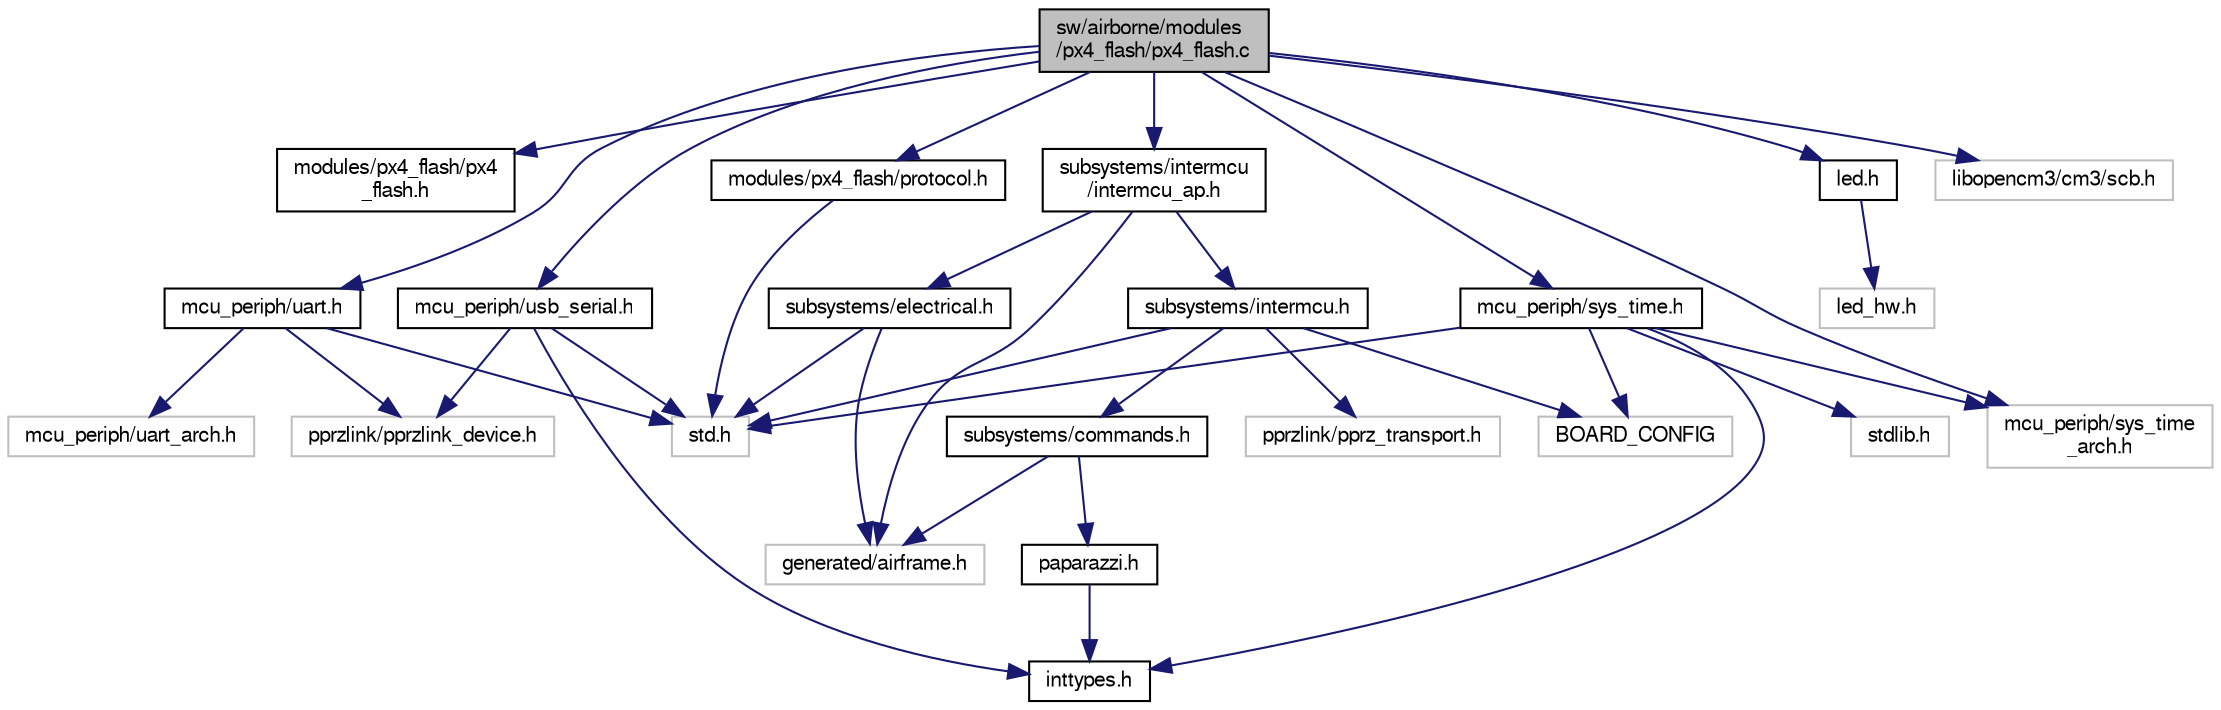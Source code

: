 digraph "sw/airborne/modules/px4_flash/px4_flash.c"
{
  edge [fontname="FreeSans",fontsize="10",labelfontname="FreeSans",labelfontsize="10"];
  node [fontname="FreeSans",fontsize="10",shape=record];
  Node1 [label="sw/airborne/modules\l/px4_flash/px4_flash.c",height=0.2,width=0.4,color="black", fillcolor="grey75", style="filled", fontcolor="black"];
  Node1 -> Node2 [color="midnightblue",fontsize="10",style="solid",fontname="FreeSans"];
  Node2 [label="modules/px4_flash/px4\l_flash.h",height=0.2,width=0.4,color="black", fillcolor="white", style="filled",URL="$px4__flash_8h.html"];
  Node1 -> Node3 [color="midnightblue",fontsize="10",style="solid",fontname="FreeSans"];
  Node3 [label="modules/px4_flash/protocol.h",height=0.2,width=0.4,color="black", fillcolor="white", style="filled",URL="$px4__flash_2protocol_8h.html"];
  Node3 -> Node4 [color="midnightblue",fontsize="10",style="solid",fontname="FreeSans"];
  Node4 [label="std.h",height=0.2,width=0.4,color="grey75", fillcolor="white", style="filled"];
  Node1 -> Node5 [color="midnightblue",fontsize="10",style="solid",fontname="FreeSans"];
  Node5 [label="mcu_periph/sys_time\l_arch.h",height=0.2,width=0.4,color="grey75", fillcolor="white", style="filled"];
  Node1 -> Node6 [color="midnightblue",fontsize="10",style="solid",fontname="FreeSans"];
  Node6 [label="subsystems/intermcu\l/intermcu_ap.h",height=0.2,width=0.4,color="black", fillcolor="white", style="filled",URL="$intermcu__ap_8h.html",tooltip="Rotorcraft Inter-MCU on the autopilot. "];
  Node6 -> Node7 [color="midnightblue",fontsize="10",style="solid",fontname="FreeSans"];
  Node7 [label="subsystems/intermcu.h",height=0.2,width=0.4,color="black", fillcolor="white", style="filled",URL="$intermcu_8h.html",tooltip="Rotorcraft Inter-MCU interface. "];
  Node7 -> Node4 [color="midnightblue",fontsize="10",style="solid",fontname="FreeSans"];
  Node7 -> Node8 [color="midnightblue",fontsize="10",style="solid",fontname="FreeSans"];
  Node8 [label="subsystems/commands.h",height=0.2,width=0.4,color="black", fillcolor="white", style="filled",URL="$commands_8h.html",tooltip="Hardware independent code for commands handling. "];
  Node8 -> Node9 [color="midnightblue",fontsize="10",style="solid",fontname="FreeSans"];
  Node9 [label="paparazzi.h",height=0.2,width=0.4,color="black", fillcolor="white", style="filled",URL="$paparazzi_8h.html"];
  Node9 -> Node10 [color="midnightblue",fontsize="10",style="solid",fontname="FreeSans"];
  Node10 [label="inttypes.h",height=0.2,width=0.4,color="black", fillcolor="white", style="filled",URL="$inttypes_8h.html"];
  Node8 -> Node11 [color="midnightblue",fontsize="10",style="solid",fontname="FreeSans"];
  Node11 [label="generated/airframe.h",height=0.2,width=0.4,color="grey75", fillcolor="white", style="filled"];
  Node7 -> Node12 [color="midnightblue",fontsize="10",style="solid",fontname="FreeSans"];
  Node12 [label="pprzlink/pprz_transport.h",height=0.2,width=0.4,color="grey75", fillcolor="white", style="filled"];
  Node7 -> Node13 [color="midnightblue",fontsize="10",style="solid",fontname="FreeSans"];
  Node13 [label="BOARD_CONFIG",height=0.2,width=0.4,color="grey75", fillcolor="white", style="filled"];
  Node6 -> Node11 [color="midnightblue",fontsize="10",style="solid",fontname="FreeSans"];
  Node6 -> Node14 [color="midnightblue",fontsize="10",style="solid",fontname="FreeSans"];
  Node14 [label="subsystems/electrical.h",height=0.2,width=0.4,color="black", fillcolor="white", style="filled",URL="$electrical_8h.html",tooltip="Interface for electrical status: supply voltage, current, battery status, etc. "];
  Node14 -> Node4 [color="midnightblue",fontsize="10",style="solid",fontname="FreeSans"];
  Node14 -> Node11 [color="midnightblue",fontsize="10",style="solid",fontname="FreeSans"];
  Node1 -> Node15 [color="midnightblue",fontsize="10",style="solid",fontname="FreeSans"];
  Node15 [label="mcu_periph/uart.h",height=0.2,width=0.4,color="black", fillcolor="white", style="filled",URL="$uart_8h.html",tooltip="arch independent UART (Universal Asynchronous Receiver/Transmitter) API "];
  Node15 -> Node16 [color="midnightblue",fontsize="10",style="solid",fontname="FreeSans"];
  Node16 [label="mcu_periph/uart_arch.h",height=0.2,width=0.4,color="grey75", fillcolor="white", style="filled"];
  Node15 -> Node17 [color="midnightblue",fontsize="10",style="solid",fontname="FreeSans"];
  Node17 [label="pprzlink/pprzlink_device.h",height=0.2,width=0.4,color="grey75", fillcolor="white", style="filled"];
  Node15 -> Node4 [color="midnightblue",fontsize="10",style="solid",fontname="FreeSans"];
  Node1 -> Node18 [color="midnightblue",fontsize="10",style="solid",fontname="FreeSans"];
  Node18 [label="mcu_periph/usb_serial.h",height=0.2,width=0.4,color="black", fillcolor="white", style="filled",URL="$usb__serial_8h.html",tooltip="arch independent USB API "];
  Node18 -> Node10 [color="midnightblue",fontsize="10",style="solid",fontname="FreeSans"];
  Node18 -> Node4 [color="midnightblue",fontsize="10",style="solid",fontname="FreeSans"];
  Node18 -> Node17 [color="midnightblue",fontsize="10",style="solid",fontname="FreeSans"];
  Node1 -> Node19 [color="midnightblue",fontsize="10",style="solid",fontname="FreeSans"];
  Node19 [label="led.h",height=0.2,width=0.4,color="black", fillcolor="white", style="filled",URL="$led_8h.html",tooltip="arch independent LED (Light Emitting Diodes) API "];
  Node19 -> Node20 [color="midnightblue",fontsize="10",style="solid",fontname="FreeSans"];
  Node20 [label="led_hw.h",height=0.2,width=0.4,color="grey75", fillcolor="white", style="filled"];
  Node1 -> Node21 [color="midnightblue",fontsize="10",style="solid",fontname="FreeSans"];
  Node21 [label="libopencm3/cm3/scb.h",height=0.2,width=0.4,color="grey75", fillcolor="white", style="filled"];
  Node1 -> Node22 [color="midnightblue",fontsize="10",style="solid",fontname="FreeSans"];
  Node22 [label="mcu_periph/sys_time.h",height=0.2,width=0.4,color="black", fillcolor="white", style="filled",URL="$sys__time_8h.html",tooltip="Architecture independent timing functions. "];
  Node22 -> Node10 [color="midnightblue",fontsize="10",style="solid",fontname="FreeSans"];
  Node22 -> Node23 [color="midnightblue",fontsize="10",style="solid",fontname="FreeSans"];
  Node23 [label="stdlib.h",height=0.2,width=0.4,color="grey75", fillcolor="white", style="filled"];
  Node22 -> Node4 [color="midnightblue",fontsize="10",style="solid",fontname="FreeSans"];
  Node22 -> Node13 [color="midnightblue",fontsize="10",style="solid",fontname="FreeSans"];
  Node22 -> Node5 [color="midnightblue",fontsize="10",style="solid",fontname="FreeSans"];
}
